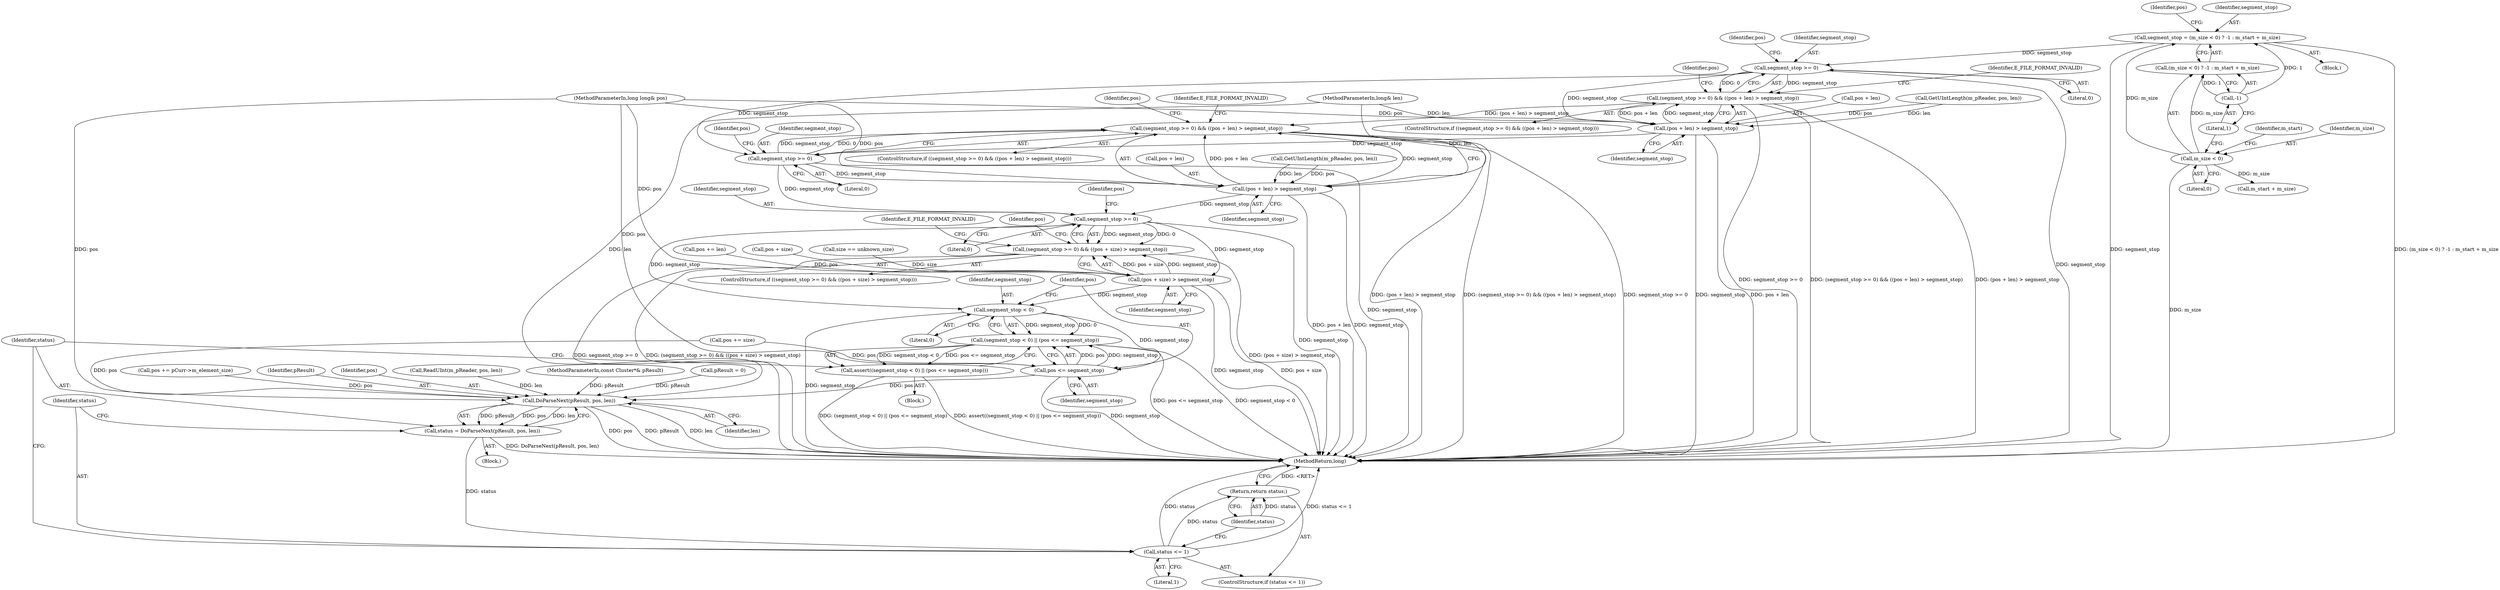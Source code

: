 digraph "1_Android_cc274e2abe8b2a6698a5c47d8aa4bb45f1f9538d_55@integer" {
"1000221" [label="(Call,segment_stop = (m_size < 0) ? -1 : m_start + m_size)"];
"1000227" [label="(Call,-1)"];
"1000224" [label="(Call,m_size < 0)"];
"1000285" [label="(Call,segment_stop >= 0)"];
"1000284" [label="(Call,(segment_stop >= 0) && ((pos + len) > segment_stop))"];
"1000353" [label="(Call,(segment_stop >= 0) && ((pos + len) > segment_stop))"];
"1000288" [label="(Call,(pos + len) > segment_stop)"];
"1000354" [label="(Call,segment_stop >= 0)"];
"1000357" [label="(Call,(pos + len) > segment_stop)"];
"1000400" [label="(Call,segment_stop >= 0)"];
"1000399" [label="(Call,(segment_stop >= 0) && ((pos + size) > segment_stop))"];
"1000403" [label="(Call,(pos + size) > segment_stop)"];
"1000415" [label="(Call,segment_stop < 0)"];
"1000414" [label="(Call,(segment_stop < 0) || (pos <= segment_stop))"];
"1000413" [label="(Call,assert((segment_stop < 0) || (pos <= segment_stop)))"];
"1000418" [label="(Call,pos <= segment_stop)"];
"1000426" [label="(Call,DoParseNext(pResult, pos, len))"];
"1000424" [label="(Call,status = DoParseNext(pResult, pos, len))"];
"1000431" [label="(Call,status <= 1)"];
"1000434" [label="(Return,return status;)"];
"1000227" [label="(Call,-1)"];
"1000224" [label="(Call,m_size < 0)"];
"1000283" [label="(ControlStructure,if ((segment_stop >= 0) && ((pos + len) > segment_stop)))"];
"1000294" [label="(Identifier,E_FILE_FORMAT_INVALID)"];
"1000288" [label="(Call,(pos + len) > segment_stop)"];
"1000400" [label="(Call,segment_stop >= 0)"];
"1000361" [label="(Identifier,segment_stop)"];
"1000409" [label="(Identifier,E_FILE_FORMAT_INVALID)"];
"1000226" [label="(Literal,0)"];
"1000289" [label="(Call,pos + len)"];
"1000359" [label="(Identifier,pos)"];
"1000265" [label="(Call,GetUIntLength(m_pReader, pos, len))"];
"1000285" [label="(Call,segment_stop >= 0)"];
"1000436" [label="(MethodReturn,long)"];
"1000420" [label="(Identifier,segment_stop)"];
"1000367" [label="(Identifier,pos)"];
"1000411" [label="(Identifier,pos)"];
"1000416" [label="(Identifier,segment_stop)"];
"1000435" [label="(Identifier,status)"];
"1000286" [label="(Identifier,segment_stop)"];
"1000434" [label="(Return,return status;)"];
"1000399" [label="(Call,(segment_stop >= 0) && ((pos + size) > segment_stop))"];
"1000424" [label="(Call,status = DoParseNext(pResult, pos, len))"];
"1000354" [label="(Call,segment_stop >= 0)"];
"1000119" [label="(MethodParameterIn,const Cluster*& pResult)"];
"1000230" [label="(Identifier,m_start)"];
"1000429" [label="(Identifier,len)"];
"1000433" [label="(Literal,1)"];
"1000357" [label="(Call,(pos + len) > segment_stop)"];
"1000292" [label="(Identifier,segment_stop)"];
"1000120" [label="(MethodParameterIn,long long& pos)"];
"1000417" [label="(Literal,0)"];
"1000418" [label="(Call,pos <= segment_stop)"];
"1000415" [label="(Call,segment_stop < 0)"];
"1000419" [label="(Identifier,pos)"];
"1000410" [label="(Call,pos += size)"];
"1000229" [label="(Call,m_start + m_size)"];
"1000130" [label="(Call,pResult = 0)"];
"1000402" [label="(Literal,0)"];
"1000428" [label="(Identifier,pos)"];
"1000363" [label="(Identifier,E_FILE_FORMAT_INVALID)"];
"1000249" [label="(Block,)"];
"1000375" [label="(Call,ReadUInt(m_pReader, pos, len))"];
"1000233" [label="(Identifier,pos)"];
"1000407" [label="(Identifier,segment_stop)"];
"1000405" [label="(Identifier,pos)"];
"1000413" [label="(Call,assert((segment_stop < 0) || (pos <= segment_stop)))"];
"1000431" [label="(Call,status <= 1)"];
"1000290" [label="(Identifier,pos)"];
"1000121" [label="(MethodParameterIn,long& len)"];
"1000356" [label="(Literal,0)"];
"1000358" [label="(Call,pos + len)"];
"1000221" [label="(Call,segment_stop = (m_size < 0) ? -1 : m_start + m_size)"];
"1000387" [label="(Call,pos += len)"];
"1000284" [label="(Call,(segment_stop >= 0) && ((pos + len) > segment_stop))"];
"1000352" [label="(ControlStructure,if ((segment_stop >= 0) && ((pos + len) > segment_stop)))"];
"1000425" [label="(Identifier,status)"];
"1000432" [label="(Identifier,status)"];
"1000298" [label="(Identifier,pos)"];
"1000228" [label="(Literal,1)"];
"1000287" [label="(Literal,0)"];
"1000223" [label="(Call,(m_size < 0) ? -1 : m_start + m_size)"];
"1000243" [label="(Call,pos += pCurr->m_element_size)"];
"1000430" [label="(ControlStructure,if (status <= 1))"];
"1000122" [label="(Block,)"];
"1000398" [label="(ControlStructure,if ((segment_stop >= 0) && ((pos + size) > segment_stop)))"];
"1000225" [label="(Identifier,m_size)"];
"1000334" [label="(Call,GetUIntLength(m_pReader, pos, len))"];
"1000355" [label="(Identifier,segment_stop)"];
"1000401" [label="(Identifier,segment_stop)"];
"1000426" [label="(Call,DoParseNext(pResult, pos, len))"];
"1000353" [label="(Call,(segment_stop >= 0) && ((pos + len) > segment_stop))"];
"1000404" [label="(Call,pos + size)"];
"1000393" [label="(Call,size == unknown_size)"];
"1000427" [label="(Identifier,pResult)"];
"1000222" [label="(Identifier,segment_stop)"];
"1000422" [label="(Block,)"];
"1000403" [label="(Call,(pos + size) > segment_stop)"];
"1000414" [label="(Call,(segment_stop < 0) || (pos <= segment_stop))"];
"1000221" -> "1000122"  [label="AST: "];
"1000221" -> "1000223"  [label="CFG: "];
"1000222" -> "1000221"  [label="AST: "];
"1000223" -> "1000221"  [label="AST: "];
"1000233" -> "1000221"  [label="CFG: "];
"1000221" -> "1000436"  [label="DDG: (m_size < 0) ? -1 : m_start + m_size"];
"1000221" -> "1000436"  [label="DDG: segment_stop"];
"1000227" -> "1000221"  [label="DDG: 1"];
"1000224" -> "1000221"  [label="DDG: m_size"];
"1000221" -> "1000285"  [label="DDG: segment_stop"];
"1000227" -> "1000223"  [label="AST: "];
"1000227" -> "1000228"  [label="CFG: "];
"1000228" -> "1000227"  [label="AST: "];
"1000223" -> "1000227"  [label="CFG: "];
"1000227" -> "1000223"  [label="DDG: 1"];
"1000224" -> "1000223"  [label="AST: "];
"1000224" -> "1000226"  [label="CFG: "];
"1000225" -> "1000224"  [label="AST: "];
"1000226" -> "1000224"  [label="AST: "];
"1000228" -> "1000224"  [label="CFG: "];
"1000230" -> "1000224"  [label="CFG: "];
"1000224" -> "1000436"  [label="DDG: m_size"];
"1000224" -> "1000223"  [label="DDG: m_size"];
"1000224" -> "1000229"  [label="DDG: m_size"];
"1000285" -> "1000284"  [label="AST: "];
"1000285" -> "1000287"  [label="CFG: "];
"1000286" -> "1000285"  [label="AST: "];
"1000287" -> "1000285"  [label="AST: "];
"1000290" -> "1000285"  [label="CFG: "];
"1000284" -> "1000285"  [label="CFG: "];
"1000285" -> "1000436"  [label="DDG: segment_stop"];
"1000285" -> "1000284"  [label="DDG: segment_stop"];
"1000285" -> "1000284"  [label="DDG: 0"];
"1000285" -> "1000288"  [label="DDG: segment_stop"];
"1000285" -> "1000354"  [label="DDG: segment_stop"];
"1000284" -> "1000283"  [label="AST: "];
"1000284" -> "1000288"  [label="CFG: "];
"1000288" -> "1000284"  [label="AST: "];
"1000294" -> "1000284"  [label="CFG: "];
"1000298" -> "1000284"  [label="CFG: "];
"1000284" -> "1000436"  [label="DDG: segment_stop >= 0"];
"1000284" -> "1000436"  [label="DDG: (segment_stop >= 0) && ((pos + len) > segment_stop)"];
"1000284" -> "1000436"  [label="DDG: (pos + len) > segment_stop"];
"1000288" -> "1000284"  [label="DDG: pos + len"];
"1000288" -> "1000284"  [label="DDG: segment_stop"];
"1000284" -> "1000353"  [label="DDG: (pos + len) > segment_stop"];
"1000353" -> "1000352"  [label="AST: "];
"1000353" -> "1000354"  [label="CFG: "];
"1000353" -> "1000357"  [label="CFG: "];
"1000354" -> "1000353"  [label="AST: "];
"1000357" -> "1000353"  [label="AST: "];
"1000363" -> "1000353"  [label="CFG: "];
"1000367" -> "1000353"  [label="CFG: "];
"1000353" -> "1000436"  [label="DDG: (pos + len) > segment_stop"];
"1000353" -> "1000436"  [label="DDG: (segment_stop >= 0) && ((pos + len) > segment_stop)"];
"1000353" -> "1000436"  [label="DDG: segment_stop >= 0"];
"1000354" -> "1000353"  [label="DDG: segment_stop"];
"1000354" -> "1000353"  [label="DDG: 0"];
"1000357" -> "1000353"  [label="DDG: pos + len"];
"1000357" -> "1000353"  [label="DDG: segment_stop"];
"1000288" -> "1000292"  [label="CFG: "];
"1000289" -> "1000288"  [label="AST: "];
"1000292" -> "1000288"  [label="AST: "];
"1000288" -> "1000436"  [label="DDG: segment_stop"];
"1000288" -> "1000436"  [label="DDG: pos + len"];
"1000265" -> "1000288"  [label="DDG: pos"];
"1000265" -> "1000288"  [label="DDG: len"];
"1000120" -> "1000288"  [label="DDG: pos"];
"1000121" -> "1000288"  [label="DDG: len"];
"1000288" -> "1000354"  [label="DDG: segment_stop"];
"1000354" -> "1000356"  [label="CFG: "];
"1000355" -> "1000354"  [label="AST: "];
"1000356" -> "1000354"  [label="AST: "];
"1000359" -> "1000354"  [label="CFG: "];
"1000354" -> "1000436"  [label="DDG: segment_stop"];
"1000354" -> "1000357"  [label="DDG: segment_stop"];
"1000354" -> "1000400"  [label="DDG: segment_stop"];
"1000357" -> "1000361"  [label="CFG: "];
"1000358" -> "1000357"  [label="AST: "];
"1000361" -> "1000357"  [label="AST: "];
"1000357" -> "1000436"  [label="DDG: segment_stop"];
"1000357" -> "1000436"  [label="DDG: pos + len"];
"1000334" -> "1000357"  [label="DDG: pos"];
"1000334" -> "1000357"  [label="DDG: len"];
"1000120" -> "1000357"  [label="DDG: pos"];
"1000121" -> "1000357"  [label="DDG: len"];
"1000357" -> "1000400"  [label="DDG: segment_stop"];
"1000400" -> "1000399"  [label="AST: "];
"1000400" -> "1000402"  [label="CFG: "];
"1000401" -> "1000400"  [label="AST: "];
"1000402" -> "1000400"  [label="AST: "];
"1000405" -> "1000400"  [label="CFG: "];
"1000399" -> "1000400"  [label="CFG: "];
"1000400" -> "1000436"  [label="DDG: segment_stop"];
"1000400" -> "1000399"  [label="DDG: segment_stop"];
"1000400" -> "1000399"  [label="DDG: 0"];
"1000400" -> "1000403"  [label="DDG: segment_stop"];
"1000400" -> "1000415"  [label="DDG: segment_stop"];
"1000399" -> "1000398"  [label="AST: "];
"1000399" -> "1000403"  [label="CFG: "];
"1000403" -> "1000399"  [label="AST: "];
"1000409" -> "1000399"  [label="CFG: "];
"1000411" -> "1000399"  [label="CFG: "];
"1000399" -> "1000436"  [label="DDG: (pos + size) > segment_stop"];
"1000399" -> "1000436"  [label="DDG: segment_stop >= 0"];
"1000399" -> "1000436"  [label="DDG: (segment_stop >= 0) && ((pos + size) > segment_stop)"];
"1000403" -> "1000399"  [label="DDG: pos + size"];
"1000403" -> "1000399"  [label="DDG: segment_stop"];
"1000403" -> "1000407"  [label="CFG: "];
"1000404" -> "1000403"  [label="AST: "];
"1000407" -> "1000403"  [label="AST: "];
"1000403" -> "1000436"  [label="DDG: pos + size"];
"1000403" -> "1000436"  [label="DDG: segment_stop"];
"1000387" -> "1000403"  [label="DDG: pos"];
"1000120" -> "1000403"  [label="DDG: pos"];
"1000393" -> "1000403"  [label="DDG: size"];
"1000403" -> "1000415"  [label="DDG: segment_stop"];
"1000415" -> "1000414"  [label="AST: "];
"1000415" -> "1000417"  [label="CFG: "];
"1000416" -> "1000415"  [label="AST: "];
"1000417" -> "1000415"  [label="AST: "];
"1000419" -> "1000415"  [label="CFG: "];
"1000414" -> "1000415"  [label="CFG: "];
"1000415" -> "1000436"  [label="DDG: segment_stop"];
"1000415" -> "1000414"  [label="DDG: segment_stop"];
"1000415" -> "1000414"  [label="DDG: 0"];
"1000415" -> "1000418"  [label="DDG: segment_stop"];
"1000414" -> "1000413"  [label="AST: "];
"1000414" -> "1000418"  [label="CFG: "];
"1000418" -> "1000414"  [label="AST: "];
"1000413" -> "1000414"  [label="CFG: "];
"1000414" -> "1000436"  [label="DDG: pos <= segment_stop"];
"1000414" -> "1000436"  [label="DDG: segment_stop < 0"];
"1000414" -> "1000413"  [label="DDG: segment_stop < 0"];
"1000414" -> "1000413"  [label="DDG: pos <= segment_stop"];
"1000418" -> "1000414"  [label="DDG: pos"];
"1000418" -> "1000414"  [label="DDG: segment_stop"];
"1000413" -> "1000249"  [label="AST: "];
"1000425" -> "1000413"  [label="CFG: "];
"1000413" -> "1000436"  [label="DDG: (segment_stop < 0) || (pos <= segment_stop)"];
"1000413" -> "1000436"  [label="DDG: assert((segment_stop < 0) || (pos <= segment_stop))"];
"1000418" -> "1000420"  [label="CFG: "];
"1000419" -> "1000418"  [label="AST: "];
"1000420" -> "1000418"  [label="AST: "];
"1000418" -> "1000436"  [label="DDG: segment_stop"];
"1000410" -> "1000418"  [label="DDG: pos"];
"1000120" -> "1000418"  [label="DDG: pos"];
"1000418" -> "1000426"  [label="DDG: pos"];
"1000426" -> "1000424"  [label="AST: "];
"1000426" -> "1000429"  [label="CFG: "];
"1000427" -> "1000426"  [label="AST: "];
"1000428" -> "1000426"  [label="AST: "];
"1000429" -> "1000426"  [label="AST: "];
"1000424" -> "1000426"  [label="CFG: "];
"1000426" -> "1000436"  [label="DDG: pos"];
"1000426" -> "1000436"  [label="DDG: pResult"];
"1000426" -> "1000436"  [label="DDG: len"];
"1000426" -> "1000424"  [label="DDG: pResult"];
"1000426" -> "1000424"  [label="DDG: pos"];
"1000426" -> "1000424"  [label="DDG: len"];
"1000130" -> "1000426"  [label="DDG: pResult"];
"1000119" -> "1000426"  [label="DDG: pResult"];
"1000410" -> "1000426"  [label="DDG: pos"];
"1000243" -> "1000426"  [label="DDG: pos"];
"1000120" -> "1000426"  [label="DDG: pos"];
"1000121" -> "1000426"  [label="DDG: len"];
"1000375" -> "1000426"  [label="DDG: len"];
"1000424" -> "1000422"  [label="AST: "];
"1000425" -> "1000424"  [label="AST: "];
"1000432" -> "1000424"  [label="CFG: "];
"1000424" -> "1000436"  [label="DDG: DoParseNext(pResult, pos, len)"];
"1000424" -> "1000431"  [label="DDG: status"];
"1000431" -> "1000430"  [label="AST: "];
"1000431" -> "1000433"  [label="CFG: "];
"1000432" -> "1000431"  [label="AST: "];
"1000433" -> "1000431"  [label="AST: "];
"1000425" -> "1000431"  [label="CFG: "];
"1000435" -> "1000431"  [label="CFG: "];
"1000431" -> "1000436"  [label="DDG: status"];
"1000431" -> "1000436"  [label="DDG: status <= 1"];
"1000431" -> "1000434"  [label="DDG: status"];
"1000434" -> "1000430"  [label="AST: "];
"1000434" -> "1000435"  [label="CFG: "];
"1000435" -> "1000434"  [label="AST: "];
"1000436" -> "1000434"  [label="CFG: "];
"1000434" -> "1000436"  [label="DDG: <RET>"];
"1000435" -> "1000434"  [label="DDG: status"];
}
